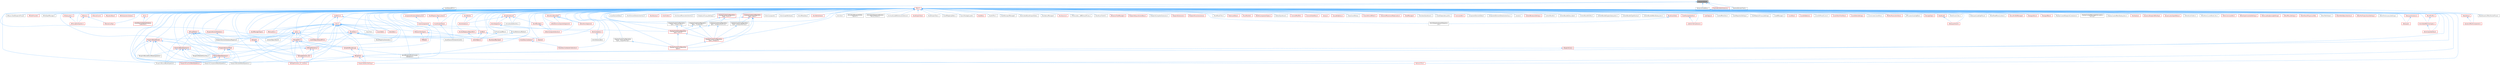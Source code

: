 digraph "ResourceSize.h"
{
 // INTERACTIVE_SVG=YES
 // LATEX_PDF_SIZE
  bgcolor="transparent";
  edge [fontname=Helvetica,fontsize=10,labelfontname=Helvetica,labelfontsize=10];
  node [fontname=Helvetica,fontsize=10,shape=box,height=0.2,width=0.4];
  Node1 [id="Node000001",label="ResourceSize.h",height=0.2,width=0.4,color="gray40", fillcolor="grey60", style="filled", fontcolor="black",tooltip=" "];
  Node1 -> Node2 [id="edge1_Node000001_Node000002",dir="back",color="steelblue1",style="solid",tooltip=" "];
  Node2 [id="Node000002",label="CoreSharedPCH.h",height=0.2,width=0.4,color="grey40", fillcolor="white", style="filled",URL="$d8/de5/CoreSharedPCH_8h.html",tooltip=" "];
  Node2 -> Node3 [id="edge2_Node000002_Node000003",dir="back",color="steelblue1",style="solid",tooltip=" "];
  Node3 [id="Node000003",label="CoreUObjectSharedPCH.h",height=0.2,width=0.4,color="red", fillcolor="#FFF0F0", style="filled",URL="$de/d2f/CoreUObjectSharedPCH_8h.html",tooltip=" "];
  Node1 -> Node7 [id="edge3_Node000001_Node000007",dir="back",color="steelblue1",style="solid",tooltip=" "];
  Node7 [id="Node000007",label="DistanceFieldAtlas.h",height=0.2,width=0.4,color="grey40", fillcolor="white", style="filled",URL="$df/def/DistanceFieldAtlas_8h.html",tooltip=" "];
  Node7 -> Node8 [id="edge4_Node000007_Node000008",dir="back",color="steelblue1",style="solid",tooltip=" "];
  Node8 [id="Node000008",label="BaseDynamicMeshSceneProxy.h",height=0.2,width=0.4,color="grey40", fillcolor="white", style="filled",URL="$d2/dee/BaseDynamicMeshSceneProxy_8h.html",tooltip=" "];
  Node7 -> Node9 [id="edge5_Node000007_Node000009",dir="back",color="steelblue1",style="solid",tooltip=" "];
  Node9 [id="Node000009",label="DynamicMeshComponent.h",height=0.2,width=0.4,color="red", fillcolor="#FFF0F0", style="filled",URL="$d8/d66/DynamicMeshComponent_8h.html",tooltip=" "];
  Node1 -> Node81 [id="edge6_Node000001_Node000081",dir="back",color="steelblue1",style="solid",tooltip=" "];
  Node81 [id="Node000081",label="Object.h",height=0.2,width=0.4,color="red", fillcolor="#FFF0F0", style="filled",URL="$db/dbf/Object_8h.html",tooltip=" "];
  Node81 -> Node82 [id="edge7_Node000081_Node000082",dir="back",color="steelblue1",style="solid",tooltip=" "];
  Node82 [id="Node000082",label="AIAsyncTaskBlueprintProxy.h",height=0.2,width=0.4,color="grey40", fillcolor="white", style="filled",URL="$db/d07/AIAsyncTaskBlueprintProxy_8h.html",tooltip=" "];
  Node81 -> Node83 [id="edge8_Node000081_Node000083",dir="back",color="steelblue1",style="solid",tooltip=" "];
  Node83 [id="Node000083",label="AIDataProvider.h",height=0.2,width=0.4,color="red", fillcolor="#FFF0F0", style="filled",URL="$dd/d5b/AIDataProvider_8h.html",tooltip=" "];
  Node81 -> Node94 [id="edge9_Node000081_Node000094",dir="back",color="steelblue1",style="solid",tooltip=" "];
  Node94 [id="Node000094",label="AIHotSpotManager.h",height=0.2,width=0.4,color="grey40", fillcolor="white", style="filled",URL="$da/d1d/AIHotSpotManager_8h.html",tooltip=" "];
  Node81 -> Node95 [id="edge10_Node000081_Node000095",dir="back",color="steelblue1",style="solid",tooltip=" "];
  Node95 [id="Node000095",label="AIPerceptionSystem.h",height=0.2,width=0.4,color="red", fillcolor="#FFF0F0", style="filled",URL="$d0/d08/AIPerceptionSystem_8h.html",tooltip=" "];
  Node81 -> Node97 [id="edge11_Node000081_Node000097",dir="back",color="steelblue1",style="solid",tooltip=" "];
  Node97 [id="Node000097",label="AISense.h",height=0.2,width=0.4,color="red", fillcolor="#FFF0F0", style="filled",URL="$d3/dbd/AISense_8h.html",tooltip=" "];
  Node97 -> Node95 [id="edge12_Node000097_Node000095",dir="back",color="steelblue1",style="solid",tooltip=" "];
  Node97 -> Node99 [id="edge13_Node000097_Node000099",dir="back",color="steelblue1",style="solid",tooltip=" "];
  Node99 [id="Node000099",label="AISenseConfig.h",height=0.2,width=0.4,color="red", fillcolor="#FFF0F0", style="filled",URL="$d4/d73/AISenseConfig_8h.html",tooltip=" "];
  Node81 -> Node99 [id="edge14_Node000081_Node000099",dir="back",color="steelblue1",style="solid",tooltip=" "];
  Node81 -> Node117 [id="edge15_Node000081_Node000117",dir="back",color="steelblue1",style="solid",tooltip=" "];
  Node117 [id="Node000117",label="AISenseEvent.h",height=0.2,width=0.4,color="red", fillcolor="#FFF0F0", style="filled",URL="$de/d44/AISenseEvent_8h.html",tooltip=" "];
  Node81 -> Node118 [id="edge16_Node000081_Node000118",dir="back",color="steelblue1",style="solid",tooltip=" "];
  Node118 [id="Node000118",label="AISubsystem.h",height=0.2,width=0.4,color="red", fillcolor="#FFF0F0", style="filled",URL="$d0/d50/AISubsystem_8h.html",tooltip=" "];
  Node118 -> Node95 [id="edge17_Node000118_Node000095",dir="back",color="steelblue1",style="solid",tooltip=" "];
  Node81 -> Node120 [id="edge18_Node000081_Node000120",dir="back",color="steelblue1",style="solid",tooltip=" "];
  Node120 [id="Node000120",label="AISystemBase.h",height=0.2,width=0.4,color="red", fillcolor="#FFF0F0", style="filled",URL="$d5/d44/AISystemBase_8h.html",tooltip=" "];
  Node81 -> Node148 [id="edge19_Node000081_Node000148",dir="back",color="steelblue1",style="solid",tooltip=" "];
  Node148 [id="Node000148",label="AbilitySystemGlobals.h",height=0.2,width=0.4,color="red", fillcolor="#FFF0F0", style="filled",URL="$dc/d82/AbilitySystemGlobals_8h.html",tooltip=" "];
  Node81 -> Node150 [id="edge20_Node000081_Node000150",dir="back",color="steelblue1",style="solid",tooltip=" "];
  Node150 [id="Node000150",label="Actor.h",height=0.2,width=0.4,color="red", fillcolor="#FFF0F0", style="filled",URL="$d0/d43/Actor_8h.html",tooltip=" "];
  Node150 -> Node152 [id="edge21_Node000150_Node000152",dir="back",color="steelblue1",style="solid",tooltip=" "];
  Node152 [id="Node000152",label="ActorDescContainerInstance\lCollection.h",height=0.2,width=0.4,color="red", fillcolor="#FFF0F0", style="filled",URL="$df/d80/ActorDescContainerInstanceCollection_8h.html",tooltip=" "];
  Node81 -> Node1658 [id="edge22_Node000081_Node001658",dir="back",color="steelblue1",style="solid",tooltip=" "];
  Node1658 [id="Node001658",label="ActorComponent.h",height=0.2,width=0.4,color="red", fillcolor="#FFF0F0", style="filled",URL="$da/db1/ActorComponent_8h.html",tooltip=" "];
  Node1658 -> Node1662 [id="edge23_Node001658_Node001662",dir="back",color="steelblue1",style="solid",tooltip=" "];
  Node1662 [id="Node001662",label="BlueprintComponentNodeSpawner.h",height=0.2,width=0.4,color="grey40", fillcolor="white", style="filled",URL="$d2/d98/BlueprintComponentNodeSpawner_8h.html",tooltip=" "];
  Node1658 -> Node1701 [id="edge24_Node001658_Node001701",dir="back",color="steelblue1",style="solid",tooltip=" "];
  Node1701 [id="Node001701",label="DisplayClusterConfiguration\lTypes_ICVFX.h",height=0.2,width=0.4,color="red", fillcolor="#FFF0F0", style="filled",URL="$d3/dc4/DisplayClusterConfigurationTypes__ICVFX_8h.html",tooltip=" "];
  Node1701 -> Node1702 [id="edge25_Node001701_Node001702",dir="back",color="steelblue1",style="solid",tooltip=" "];
  Node1702 [id="Node001702",label="DisplayClusterConfiguration\lTypes.h",height=0.2,width=0.4,color="red", fillcolor="#FFF0F0", style="filled",URL="$d5/dc6/DisplayClusterConfigurationTypes_8h.html",tooltip=" "];
  Node1701 -> Node1704 [id="edge26_Node001701_Node001704",dir="back",color="steelblue1",style="solid",tooltip=" "];
  Node1704 [id="Node001704",label="DisplayClusterConfiguration\lTypes_Viewport.h",height=0.2,width=0.4,color="red", fillcolor="#FFF0F0", style="filled",URL="$d1/d6b/DisplayClusterConfigurationTypes__Viewport_8h.html",tooltip=" "];
  Node1704 -> Node1702 [id="edge27_Node001704_Node001702",dir="back",color="steelblue1",style="solid",tooltip=" "];
  Node81 -> Node174 [id="edge28_Node000081_Node000174",dir="back",color="steelblue1",style="solid",tooltip=" "];
  Node174 [id="Node000174",label="ActorDescContainer.h",height=0.2,width=0.4,color="red", fillcolor="#FFF0F0", style="filled",URL="$de/df0/ActorDescContainer_8h.html",tooltip=" "];
  Node174 -> Node175 [id="edge29_Node000174_Node000175",dir="back",color="steelblue1",style="solid",tooltip=" "];
  Node175 [id="Node000175",label="ActorDescContainerCollection.h",height=0.2,width=0.4,color="red", fillcolor="#FFF0F0", style="filled",URL="$dc/df2/ActorDescContainerCollection_8h.html",tooltip=" "];
  Node81 -> Node175 [id="edge30_Node000081_Node000175",dir="back",color="steelblue1",style="solid",tooltip=" "];
  Node81 -> Node152 [id="edge31_Node000081_Node000152",dir="back",color="steelblue1",style="solid",tooltip=" "];
  Node81 -> Node1898 [id="edge32_Node000081_Node001898",dir="back",color="steelblue1",style="solid",tooltip=" "];
  Node1898 [id="Node001898",label="ActorElementData.h",height=0.2,width=0.4,color="grey40", fillcolor="white", style="filled",URL="$db/df8/ActorElementData_8h.html",tooltip=" "];
  Node81 -> Node1899 [id="edge33_Node000081_Node001899",dir="back",color="steelblue1",style="solid",tooltip=" "];
  Node1899 [id="Node001899",label="ActorElementDetailsInterface.h",height=0.2,width=0.4,color="grey40", fillcolor="white", style="filled",URL="$df/d38/ActorElementDetailsInterface_8h.html",tooltip=" "];
  Node81 -> Node1379 [id="edge34_Node000081_Node001379",dir="back",color="steelblue1",style="solid",tooltip=" "];
  Node1379 [id="Node001379",label="ActorFactory.h",height=0.2,width=0.4,color="red", fillcolor="#FFF0F0", style="filled",URL="$d7/dae/ActorFactory_8h.html",tooltip=" "];
  Node81 -> Node1900 [id="edge35_Node000081_Node001900",dir="back",color="steelblue1",style="solid",tooltip=" "];
  Node1900 [id="Node001900",label="ActorFolder.h",height=0.2,width=0.4,color="red", fillcolor="#FFF0F0", style="filled",URL="$d3/d52/ActorFolder_8h.html",tooltip=" "];
  Node81 -> Node1904 [id="edge36_Node000081_Node001904",dir="back",color="steelblue1",style="solid",tooltip=" "];
  Node1904 [id="Node001904",label="ActorSoundParameterInterface.h",height=0.2,width=0.4,color="grey40", fillcolor="white", style="filled",URL="$de/d9f/ActorSoundParameterInterface_8h.html",tooltip=" "];
  Node81 -> Node1905 [id="edge37_Node000081_Node001905",dir="back",color="steelblue1",style="solid",tooltip=" "];
  Node1905 [id="Node001905",label="AnalyticsPrivacySettings.h",height=0.2,width=0.4,color="grey40", fillcolor="white", style="filled",URL="$dc/d8c/AnalyticsPrivacySettings_8h.html",tooltip=" "];
  Node81 -> Node1461 [id="edge38_Node000081_Node001461",dir="back",color="steelblue1",style="solid",tooltip=" "];
  Node1461 [id="Node001461",label="AnimBlueprintPostCompile\lValidation.h",height=0.2,width=0.4,color="grey40", fillcolor="white", style="filled",URL="$de/d1b/AnimBlueprintPostCompileValidation_8h.html",tooltip=" "];
  Node81 -> Node1483 [id="edge39_Node000081_Node001483",dir="back",color="steelblue1",style="solid",tooltip=" "];
  Node1483 [id="Node001483",label="AnimClassInterface.h",height=0.2,width=0.4,color="red", fillcolor="#FFF0F0", style="filled",URL="$df/dce/AnimClassInterface_8h.html",tooltip=" "];
  Node81 -> Node1453 [id="edge40_Node000081_Node001453",dir="back",color="steelblue1",style="solid",tooltip=" "];
  Node1453 [id="Node001453",label="AnimComposite.h",height=0.2,width=0.4,color="grey40", fillcolor="white", style="filled",URL="$d9/d4e/AnimComposite_8h.html",tooltip=" "];
  Node81 -> Node1462 [id="edge41_Node000081_Node001462",dir="back",color="steelblue1",style="solid",tooltip=" "];
  Node1462 [id="Node001462",label="AnimCompress.h",height=0.2,width=0.4,color="red", fillcolor="#FFF0F0", style="filled",URL="$dd/d6d/AnimCompress_8h.html",tooltip=" "];
  Node1462 -> Node1469 [id="edge42_Node001462_Node001469",dir="back",color="steelblue1",style="solid",tooltip=" "];
  Node1469 [id="Node001469",label="AnimStreamable.h",height=0.2,width=0.4,color="grey40", fillcolor="white", style="filled",URL="$d1/d46/AnimStreamable_8h.html",tooltip=" "];
  Node81 -> Node1906 [id="edge43_Node000081_Node001906",dir="back",color="steelblue1",style="solid",tooltip=" "];
  Node1906 [id="Node001906",label="AnimGraphAttributes.h",height=0.2,width=0.4,color="grey40", fillcolor="white", style="filled",URL="$d3/d40/AnimGraphAttributes_8h.html",tooltip=" "];
  Node81 -> Node1907 [id="edge44_Node000081_Node001907",dir="back",color="steelblue1",style="solid",tooltip=" "];
  Node1907 [id="Node001907",label="AnimInstance.h",height=0.2,width=0.4,color="red", fillcolor="#FFF0F0", style="filled",URL="$df/da0/AnimInstance_8h.html",tooltip=" "];
  Node81 -> Node1916 [id="edge45_Node000081_Node001916",dir="back",color="steelblue1",style="solid",tooltip=" "];
  Node1916 [id="Node001916",label="AnimMetaData.h",height=0.2,width=0.4,color="grey40", fillcolor="white", style="filled",URL="$da/df3/AnimMetaData_8h.html",tooltip=" "];
  Node81 -> Node1454 [id="edge46_Node000081_Node001454",dir="back",color="steelblue1",style="solid",tooltip=" "];
  Node1454 [id="Node001454",label="AnimMontage.h",height=0.2,width=0.4,color="red", fillcolor="#FFF0F0", style="filled",URL="$d2/da0/AnimMontage_8h.html",tooltip=" "];
  Node1454 -> Node1456 [id="edge47_Node001454_Node001456",dir="back",color="steelblue1",style="solid",tooltip=" "];
  Node1456 [id="Node001456",label="EditorCompositeSection.h",height=0.2,width=0.4,color="red", fillcolor="#FFF0F0", style="filled",URL="$d6/d7f/EditorCompositeSection_8h.html",tooltip=" "];
  Node81 -> Node1917 [id="edge48_Node000081_Node001917",dir="back",color="steelblue1",style="solid",tooltip=" "];
  Node1917 [id="Node001917",label="AnimNotify.h",height=0.2,width=0.4,color="red", fillcolor="#FFF0F0", style="filled",URL="$d8/d9b/AnimNotify_8h.html",tooltip=" "];
  Node1917 -> Node1907 [id="edge49_Node001917_Node001907",dir="back",color="steelblue1",style="solid",tooltip=" "];
  Node81 -> Node1924 [id="edge50_Node000081_Node001924",dir="back",color="steelblue1",style="solid",tooltip=" "];
  Node1924 [id="Node001924",label="AnimNotifyState.h",height=0.2,width=0.4,color="red", fillcolor="#FFF0F0", style="filled",URL="$d1/db5/AnimNotifyState_8h.html",tooltip=" "];
  Node81 -> Node1460 [id="edge51_Node000081_Node001460",dir="back",color="steelblue1",style="solid",tooltip=" "];
  Node1460 [id="Node001460",label="AnimSequence.h",height=0.2,width=0.4,color="red", fillcolor="#FFF0F0", style="filled",URL="$d0/d8a/AnimSequence_8h.html",tooltip=" "];
  Node1460 -> Node1461 [id="edge52_Node001460_Node001461",dir="back",color="steelblue1",style="solid",tooltip=" "];
  Node1460 -> Node1462 [id="edge53_Node001460_Node001462",dir="back",color="steelblue1",style="solid",tooltip=" "];
  Node81 -> Node1928 [id="edge54_Node000081_Node001928",dir="back",color="steelblue1",style="solid",tooltip=" "];
  Node1928 [id="Node001928",label="AnimSequenceLevelSequence\lLink.h",height=0.2,width=0.4,color="grey40", fillcolor="white", style="filled",URL="$dc/d9a/AnimSequenceLevelSequenceLink_8h.html",tooltip=" "];
  Node81 -> Node1929 [id="edge55_Node000081_Node001929",dir="back",color="steelblue1",style="solid",tooltip=" "];
  Node1929 [id="Node001929",label="AnimSet.h",height=0.2,width=0.4,color="grey40", fillcolor="white", style="filled",URL="$db/dba/AnimSet_8h.html",tooltip=" "];
  Node81 -> Node1481 [id="edge56_Node000081_Node001481",dir="back",color="steelblue1",style="solid",tooltip=" "];
  Node1481 [id="Node001481",label="AnimStateMachineTypes.h",height=0.2,width=0.4,color="red", fillcolor="#FFF0F0", style="filled",URL="$d2/dc8/AnimStateMachineTypes_8h.html",tooltip=" "];
  Node1481 -> Node1483 [id="edge57_Node001481_Node001483",dir="back",color="steelblue1",style="solid",tooltip=" "];
  Node81 -> Node1469 [id="edge58_Node000081_Node001469",dir="back",color="steelblue1",style="solid",tooltip=" "];
  Node81 -> Node1930 [id="edge59_Node000081_Node001930",dir="back",color="steelblue1",style="solid",tooltip=" "];
  Node1930 [id="Node001930",label="AnimationAsset.h",height=0.2,width=0.4,color="red", fillcolor="#FFF0F0", style="filled",URL="$d4/df8/AnimationAsset_8h.html",tooltip=" "];
  Node1930 -> Node1907 [id="edge60_Node001930_Node001907",dir="back",color="steelblue1",style="solid",tooltip=" "];
  Node1930 -> Node1454 [id="edge61_Node001930_Node001454",dir="back",color="steelblue1",style="solid",tooltip=" "];
  Node1930 -> Node1460 [id="edge62_Node001930_Node001460",dir="back",color="steelblue1",style="solid",tooltip=" "];
  Node1930 -> Node1945 [id="edge63_Node001930_Node001945",dir="back",color="steelblue1",style="solid",tooltip=" "];
  Node1945 [id="Node001945",label="AnimationEditorUtils.h",height=0.2,width=0.4,color="grey40", fillcolor="white", style="filled",URL="$df/d23/AnimationEditorUtils_8h.html",tooltip=" "];
  Node81 -> Node1959 [id="edge64_Node000081_Node001959",dir="back",color="steelblue1",style="solid",tooltip=" "];
  Node1959 [id="Node001959",label="AnimationBlueprintEditor\lOptions.h",height=0.2,width=0.4,color="grey40", fillcolor="white", style="filled",URL="$d1/d95/AnimationBlueprintEditorOptions_8h.html",tooltip=" "];
  Node81 -> Node1945 [id="edge65_Node000081_Node001945",dir="back",color="steelblue1",style="solid",tooltip=" "];
  Node81 -> Node1960 [id="edge66_Node000081_Node001960",dir="back",color="steelblue1",style="solid",tooltip=" "];
  Node1960 [id="Node001960",label="AnimationSequenceBrowser\lMenuContexts.h",height=0.2,width=0.4,color="grey40", fillcolor="white", style="filled",URL="$d9/d48/AnimationSequenceBrowserMenuContexts_8h.html",tooltip=" "];
  Node81 -> Node1961 [id="edge67_Node000081_Node001961",dir="back",color="steelblue1",style="solid",tooltip=" "];
  Node1961 [id="Node001961",label="ArchiveCountMem.h",height=0.2,width=0.4,color="grey40", fillcolor="white", style="filled",URL="$dc/dfd/ArchiveCountMem_8h.html",tooltip=" "];
  Node1961 -> Node1962 [id="edge68_Node001961_Node001962",dir="back",color="steelblue1",style="solid",tooltip=" "];
  Node1962 [id="Node001962",label="CoreUObject.h",height=0.2,width=0.4,color="red", fillcolor="#FFF0F0", style="filled",URL="$d0/ded/CoreUObject_8h.html",tooltip=" "];
  Node81 -> Node1967 [id="edge69_Node000081_Node001967",dir="back",color="steelblue1",style="solid",tooltip=" "];
  Node1967 [id="Node001967",label="ArchiveReferenceMarker.h",height=0.2,width=0.4,color="grey40", fillcolor="white", style="filled",URL="$da/dda/ArchiveReferenceMarker_8h.html",tooltip=" "];
  Node1967 -> Node1962 [id="edge70_Node001967_Node001962",dir="back",color="steelblue1",style="solid",tooltip=" "];
  Node81 -> Node1968 [id="edge71_Node000081_Node001968",dir="back",color="steelblue1",style="solid",tooltip=" "];
  Node1968 [id="Node001968",label="ArchiveReplaceObjectRef.h",height=0.2,width=0.4,color="red", fillcolor="#FFF0F0", style="filled",URL="$db/d36/ArchiveReplaceObjectRef_8h.html",tooltip=" "];
  Node1968 -> Node1962 [id="edge72_Node001968_Node001962",dir="back",color="steelblue1",style="solid",tooltip=" "];
  Node81 -> Node1971 [id="edge73_Node000081_Node001971",dir="back",color="steelblue1",style="solid",tooltip=" "];
  Node1971 [id="Node001971",label="ArchiveScriptReferenceCollector.h",height=0.2,width=0.4,color="grey40", fillcolor="white", style="filled",URL="$dd/dc1/ArchiveScriptReferenceCollector_8h.html",tooltip=" "];
  Node81 -> Node1972 [id="edge74_Node000081_Node001972",dir="back",color="steelblue1",style="solid",tooltip=" "];
  Node1972 [id="Node001972",label="AssetData.h",height=0.2,width=0.4,color="red", fillcolor="#FFF0F0", style="filled",URL="$d9/d19/AssetData_8h.html",tooltip=" "];
  Node1972 -> Node174 [id="edge75_Node001972_Node000174",dir="back",color="steelblue1",style="solid",tooltip=" "];
  Node1972 -> Node1986 [id="edge76_Node001972_Node001986",dir="back",color="steelblue1",style="solid",tooltip=" "];
  Node1986 [id="Node001986",label="AssetRegistryGenerator.h",height=0.2,width=0.4,color="grey40", fillcolor="white", style="filled",URL="$df/dd1/AssetRegistryGenerator_8h.html",tooltip=" "];
  Node1972 -> Node1988 [id="edge77_Node001972_Node001988",dir="back",color="steelblue1",style="solid",tooltip=" "];
  Node1988 [id="Node001988",label="AssetSourceFilenameCache.h",height=0.2,width=0.4,color="grey40", fillcolor="white", style="filled",URL="$dd/d16/AssetSourceFilenameCache_8h.html",tooltip=" "];
  Node1972 -> Node1999 [id="edge78_Node001972_Node001999",dir="back",color="steelblue1",style="solid",tooltip=" "];
  Node1999 [id="Node001999",label="BlueprintActionDatabaseRegistrar.h",height=0.2,width=0.4,color="grey40", fillcolor="white", style="filled",URL="$d5/d5d/BlueprintActionDatabaseRegistrar_8h.html",tooltip=" "];
  Node1972 -> Node2004 [id="edge79_Node001972_Node002004",dir="back",color="steelblue1",style="solid",tooltip=" "];
  Node2004 [id="Node002004",label="EdGraphSchema.h",height=0.2,width=0.4,color="red", fillcolor="#FFF0F0", style="filled",URL="$d2/dce/EdGraphSchema_8h.html",tooltip=" "];
  Node2004 -> Node2008 [id="edge80_Node002004_Node002008",dir="back",color="steelblue1",style="solid",tooltip=" "];
  Node2008 [id="Node002008",label="BlueprintPaletteFavorites.h",height=0.2,width=0.4,color="grey40", fillcolor="white", style="filled",URL="$dd/d5a/BlueprintPaletteFavorites_8h.html",tooltip=" "];
  Node2004 -> Node2082 [id="edge81_Node002004_Node002082",dir="back",color="steelblue1",style="solid",tooltip=" "];
  Node2082 [id="Node002082",label="EdGraphSchema_K2.h",height=0.2,width=0.4,color="red", fillcolor="#FFF0F0", style="filled",URL="$d0/dcf/EdGraphSchema__K2_8h.html",tooltip=" "];
  Node2082 -> Node2086 [id="edge82_Node002082_Node002086",dir="back",color="steelblue1",style="solid",tooltip=" "];
  Node2086 [id="Node002086",label="EdGraphSchema_K2_Actions.h",height=0.2,width=0.4,color="red", fillcolor="#FFF0F0", style="filled",URL="$d8/d9c/EdGraphSchema__K2__Actions_8h.html",tooltip=" "];
  Node2004 -> Node2086 [id="edge83_Node002004_Node002086",dir="back",color="steelblue1",style="solid",tooltip=" "];
  Node1972 -> Node2082 [id="edge84_Node001972_Node002082",dir="back",color="steelblue1",style="solid",tooltip=" "];
  Node81 -> Node2219 [id="edge85_Node000081_Node002219",dir="back",color="steelblue1",style="solid",tooltip=" "];
  Node2219 [id="Node002219",label="AssetExportTask.h",height=0.2,width=0.4,color="red", fillcolor="#FFF0F0", style="filled",URL="$dc/d79/AssetExportTask_8h.html",tooltip=" "];
  Node81 -> Node2221 [id="edge86_Node000081_Node002221",dir="back",color="steelblue1",style="solid",tooltip=" "];
  Node2221 [id="Node002221",label="AssetImportData.h",height=0.2,width=0.4,color="red", fillcolor="#FFF0F0", style="filled",URL="$d9/d1f/AssetImportData_8h.html",tooltip=" "];
  Node2221 -> Node1988 [id="edge87_Node002221_Node001988",dir="back",color="steelblue1",style="solid",tooltip=" "];
  Node81 -> Node2232 [id="edge88_Node000081_Node002232",dir="back",color="steelblue1",style="solid",tooltip=" "];
  Node2232 [id="Node002232",label="AssetImportTask.h",height=0.2,width=0.4,color="grey40", fillcolor="white", style="filled",URL="$d7/d65/AssetImportTask_8h.html",tooltip=" "];
  Node81 -> Node2233 [id="edge89_Node000081_Node002233",dir="back",color="steelblue1",style="solid",tooltip=" "];
  Node2233 [id="Node002233",label="AssetManagerTypes.h",height=0.2,width=0.4,color="red", fillcolor="#FFF0F0", style="filled",URL="$d6/d98/AssetManagerTypes_8h.html",tooltip=" "];
  Node81 -> Node2237 [id="edge90_Node000081_Node002237",dir="back",color="steelblue1",style="solid",tooltip=" "];
  Node2237 [id="Node002237",label="AssetMappingTable.h",height=0.2,width=0.4,color="grey40", fillcolor="white", style="filled",URL="$df/de5/AssetMappingTable_8h.html",tooltip=" "];
  Node81 -> Node1986 [id="edge91_Node000081_Node001986",dir="back",color="steelblue1",style="solid",tooltip=" "];
  Node81 -> Node2238 [id="edge92_Node000081_Node002238",dir="back",color="steelblue1",style="solid",tooltip=" "];
  Node2238 [id="Node002238",label="AssetRegistryTagsContext.h",height=0.2,width=0.4,color="red", fillcolor="#FFF0F0", style="filled",URL="$d1/d74/AssetRegistryTagsContext_8h.html",tooltip=" "];
  Node2238 -> Node2221 [id="edge93_Node002238_Node002221",dir="back",color="steelblue1",style="solid",tooltip=" "];
  Node81 -> Node1988 [id="edge94_Node000081_Node001988",dir="back",color="steelblue1",style="solid",tooltip=" "];
  Node81 -> Node2242 [id="edge95_Node000081_Node002242",dir="back",color="steelblue1",style="solid",tooltip=" "];
  Node2242 [id="Node002242",label="AssetUserData.h",height=0.2,width=0.4,color="red", fillcolor="#FFF0F0", style="filled",URL="$d3/d1d/AssetUserData_8h.html",tooltip=" "];
  Node2242 -> Node1928 [id="edge96_Node002242_Node001928",dir="back",color="steelblue1",style="solid",tooltip=" "];
  Node81 -> Node2457 [id="edge97_Node000081_Node002457",dir="back",color="steelblue1",style="solid",tooltip=" "];
  Node2457 [id="Node002457",label="AsyncPackageLoader.h",height=0.2,width=0.4,color="grey40", fillcolor="white", style="filled",URL="$d6/de5/AsyncPackageLoader_8h.html",tooltip=" "];
  Node81 -> Node2458 [id="edge98_Node000081_Node002458",dir="back",color="steelblue1",style="solid",tooltip=" "];
  Node2458 [id="Node002458",label="Attenuation.h",height=0.2,width=0.4,color="red", fillcolor="#FFF0F0", style="filled",URL="$d3/d18/Attenuation_8h.html",tooltip=" "];
  Node81 -> Node2468 [id="edge99_Node000081_Node002468",dir="back",color="steelblue1",style="solid",tooltip=" "];
  Node2468 [id="Node002468",label="AudioBus.h",height=0.2,width=0.4,color="red", fillcolor="#FFF0F0", style="filled",URL="$d7/d30/AudioBus_8h.html",tooltip=" "];
  Node81 -> Node426 [id="edge100_Node000081_Node000426",dir="back",color="steelblue1",style="solid",tooltip=" "];
  Node426 [id="Node000426",label="AudioEffect.h",height=0.2,width=0.4,color="grey40", fillcolor="white", style="filled",URL="$d3/da8/AudioEffect_8h.html",tooltip=" "];
  Node81 -> Node2476 [id="edge101_Node000081_Node002476",dir="back",color="steelblue1",style="solid",tooltip=" "];
  Node2476 [id="Node002476",label="AutoReimportManager.h",height=0.2,width=0.4,color="grey40", fillcolor="white", style="filled",URL="$dd/d74/AutoReimportManager_8h.html",tooltip=" "];
  Node81 -> Node2477 [id="edge102_Node000081_Node002477",dir="back",color="steelblue1",style="solid",tooltip=" "];
  Node2477 [id="Node002477",label="AutomatedAssetImportData.h",height=0.2,width=0.4,color="grey40", fillcolor="white", style="filled",URL="$dd/d4f/AutomatedAssetImportData_8h.html",tooltip=" "];
  Node81 -> Node2478 [id="edge103_Node000081_Node002478",dir="back",color="steelblue1",style="solid",tooltip=" "];
  Node2478 [id="Node002478",label="AvoidanceManager.h",height=0.2,width=0.4,color="grey40", fillcolor="white", style="filled",URL="$d8/de0/AvoidanceManager_8h.html",tooltip=" "];
  Node81 -> Node2479 [id="edge104_Node000081_Node002479",dir="back",color="steelblue1",style="solid",tooltip=" "];
  Node2479 [id="Node002479",label="AxisSources.h",height=0.2,width=0.4,color="red", fillcolor="#FFF0F0", style="filled",URL="$d6/dfa/AxisSources_8h.html",tooltip=" "];
  Node81 -> Node129 [id="edge105_Node000081_Node000129",dir="back",color="steelblue1",style="solid",tooltip=" "];
  Node129 [id="Node000129",label="BTDecorator_IsBBEntryOfClass.h",height=0.2,width=0.4,color="grey40", fillcolor="white", style="filled",URL="$db/db2/BTDecorator__IsBBEntryOfClass_8h.html",tooltip=" "];
  Node81 -> Node1667 [id="edge106_Node000081_Node001667",dir="back",color="steelblue1",style="solid",tooltip=" "];
  Node1667 [id="Node001667",label="BTNode.h",height=0.2,width=0.4,color="red", fillcolor="#FFF0F0", style="filled",URL="$d2/df3/BTNode_8h.html",tooltip=" "];
  Node81 -> Node321 [id="edge107_Node000081_Node000321",dir="back",color="steelblue1",style="solid",tooltip=" "];
  Node321 [id="Node000321",label="BaseAssetToolkit.h",height=0.2,width=0.4,color="grey40", fillcolor="white", style="filled",URL="$d4/d85/BaseAssetToolkit_8h.html",tooltip=" "];
  Node81 -> Node1687 [id="edge108_Node000081_Node001687",dir="back",color="steelblue1",style="solid",tooltip=" "];
  Node1687 [id="Node001687",label="BehaviorTree.h",height=0.2,width=0.4,color="red", fillcolor="#FFF0F0", style="filled",URL="$db/db6/BehaviorTree_8h.html",tooltip=" "];
  Node81 -> Node2480 [id="edge109_Node000081_Node002480",dir="back",color="steelblue1",style="solid",tooltip=" "];
  Node2480 [id="Node002480",label="BehaviorTreeManager.h",height=0.2,width=0.4,color="red", fillcolor="#FFF0F0", style="filled",URL="$dc/dbf/BehaviorTreeManager_8h.html",tooltip=" "];
  Node81 -> Node2482 [id="edge110_Node000081_Node002482",dir="back",color="steelblue1",style="solid",tooltip=" "];
  Node2482 [id="Node002482",label="BehaviorTreeTypes.h",height=0.2,width=0.4,color="red", fillcolor="#FFF0F0", style="filled",URL="$db/d7c/BehaviorTreeTypes_8h.html",tooltip=" "];
  Node2482 -> Node1667 [id="edge111_Node002482_Node001667",dir="back",color="steelblue1",style="solid",tooltip=" "];
  Node2482 -> Node2484 [id="edge112_Node002482_Node002484",dir="back",color="steelblue1",style="solid",tooltip=" "];
  Node2484 [id="Node002484",label="BlackboardKeyType.h",height=0.2,width=0.4,color="red", fillcolor="#FFF0F0", style="filled",URL="$da/d3c/BlackboardKeyType_8h.html",tooltip=" "];
  Node81 -> Node2484 [id="edge113_Node000081_Node002484",dir="back",color="steelblue1",style="solid",tooltip=" "];
  Node81 -> Node1479 [id="edge114_Node000081_Node001479",dir="back",color="steelblue1",style="solid",tooltip=" "];
  Node1479 [id="Node001479",label="BlendProfile.h",height=0.2,width=0.4,color="red", fillcolor="#FFF0F0", style="filled",URL="$d6/d9c/BlendProfile_8h.html",tooltip=" "];
  Node1479 -> Node1481 [id="edge115_Node001479_Node001481",dir="back",color="steelblue1",style="solid",tooltip=" "];
  Node81 -> Node2513 [id="edge116_Node000081_Node002513",dir="back",color="steelblue1",style="solid",tooltip=" "];
  Node2513 [id="Node002513",label="Blueprint.h",height=0.2,width=0.4,color="red", fillcolor="#FFF0F0", style="filled",URL="$d8/d4d/Blueprint_8h.html",tooltip=" "];
  Node2513 -> Node1687 [id="edge117_Node002513_Node001687",dir="back",color="steelblue1",style="solid",tooltip=" "];
  Node2513 -> Node1890 [id="edge118_Node002513_Node001890",dir="back",color="steelblue1",style="solid",tooltip=" "];
  Node1890 [id="Node001890",label="BlueprintEditorSettings.h",height=0.2,width=0.4,color="red", fillcolor="#FFF0F0", style="filled",URL="$d4/dbc/BlueprintEditorSettings_8h.html",tooltip=" "];
  Node2513 -> Node2522 [id="edge119_Node002513_Node002522",dir="back",color="steelblue1",style="solid",tooltip=" "];
  Node2522 [id="Node002522",label="BlueprintVariableNodeSpawner.h",height=0.2,width=0.4,color="grey40", fillcolor="white", style="filled",URL="$db/dba/BlueprintVariableNodeSpawner_8h.html",tooltip=" "];
  Node2513 -> Node2086 [id="edge120_Node002513_Node002086",dir="back",color="steelblue1",style="solid",tooltip=" "];
  Node81 -> Node2595 [id="edge121_Node000081_Node002595",dir="back",color="steelblue1",style="solid",tooltip=" "];
  Node2595 [id="Node002595",label="BlueprintActionDatabase.h",height=0.2,width=0.4,color="red", fillcolor="#FFF0F0", style="filled",URL="$d4/dae/BlueprintActionDatabase_8h.html",tooltip=" "];
  Node2595 -> Node1999 [id="edge122_Node002595_Node001999",dir="back",color="steelblue1",style="solid",tooltip=" "];
  Node81 -> Node1999 [id="edge123_Node000081_Node001999",dir="back",color="steelblue1",style="solid",tooltip=" "];
  Node81 -> Node2596 [id="edge124_Node000081_Node002596",dir="back",color="steelblue1",style="solid",tooltip=" "];
  Node2596 [id="Node002596",label="BlueprintActionFilter.h",height=0.2,width=0.4,color="red", fillcolor="#FFF0F0", style="filled",URL="$d5/d2a/BlueprintActionFilter_8h.html",tooltip=" "];
  Node2596 -> Node1662 [id="edge125_Node002596_Node001662",dir="back",color="steelblue1",style="solid",tooltip=" "];
  Node2596 -> Node2530 [id="edge126_Node002596_Node002530",dir="back",color="steelblue1",style="solid",tooltip=" "];
  Node2530 [id="Node002530",label="BlueprintFunctionNodeSpawner.h",height=0.2,width=0.4,color="red", fillcolor="#FFF0F0", style="filled",URL="$d0/d59/BlueprintFunctionNodeSpawner_8h.html",tooltip=" "];
  Node2596 -> Node2597 [id="edge127_Node002596_Node002597",dir="back",color="steelblue1",style="solid",tooltip=" "];
  Node2597 [id="Node002597",label="BlueprintNodeSpawner.h",height=0.2,width=0.4,color="red", fillcolor="#FFF0F0", style="filled",URL="$d1/de9/BlueprintNodeSpawner_8h.html",tooltip=" "];
  Node2597 -> Node2598 [id="edge128_Node002597_Node002598",dir="back",color="steelblue1",style="solid",tooltip=" "];
  Node2598 [id="Node002598",label="BlueprintBoundNodeSpawner.h",height=0.2,width=0.4,color="grey40", fillcolor="white", style="filled",URL="$d4/da4/BlueprintBoundNodeSpawner_8h.html",tooltip=" "];
  Node2597 -> Node1662 [id="edge129_Node002597_Node001662",dir="back",color="steelblue1",style="solid",tooltip=" "];
  Node2597 -> Node2530 [id="edge130_Node002597_Node002530",dir="back",color="steelblue1",style="solid",tooltip=" "];
  Node2597 -> Node2522 [id="edge131_Node002597_Node002522",dir="back",color="steelblue1",style="solid",tooltip=" "];
  Node2596 -> Node2522 [id="edge132_Node002596_Node002522",dir="back",color="steelblue1",style="solid",tooltip=" "];
  Node81 -> Node2600 [id="edge133_Node000081_Node002600",dir="back",color="steelblue1",style="solid",tooltip=" "];
  Node2600 [id="Node002600",label="BlueprintAsyncActionBase.h",height=0.2,width=0.4,color="red", fillcolor="#FFF0F0", style="filled",URL="$d6/dd0/BlueprintAsyncActionBase_8h.html",tooltip=" "];
  Node81 -> Node2054 [id="edge134_Node000081_Node002054",dir="back",color="steelblue1",style="solid",tooltip=" "];
  Node2054 [id="Node002054",label="BlueprintBoundEventNodeSpawner.h",height=0.2,width=0.4,color="grey40", fillcolor="white", style="filled",URL="$dc/d31/BlueprintBoundEventNodeSpawner_8h.html",tooltip=" "];
  Node81 -> Node2598 [id="edge135_Node000081_Node002598",dir="back",color="steelblue1",style="solid",tooltip=" "];
  Node81 -> Node2604 [id="edge136_Node000081_Node002604",dir="back",color="steelblue1",style="solid",tooltip=" "];
  Node2604 [id="Node002604",label="BlueprintCompilerExtension.h",height=0.2,width=0.4,color="grey40", fillcolor="white", style="filled",URL="$d3/dc0/BlueprintCompilerExtension_8h.html",tooltip=" "];
  Node81 -> Node1662 [id="edge137_Node000081_Node001662",dir="back",color="steelblue1",style="solid",tooltip=" "];
  Node81 -> Node2605 [id="edge138_Node000081_Node002605",dir="back",color="steelblue1",style="solid",tooltip=" "];
  Node2605 [id="Node002605",label="BlueprintCore.h",height=0.2,width=0.4,color="red", fillcolor="#FFF0F0", style="filled",URL="$d6/d55/BlueprintCore_8h.html",tooltip=" "];
  Node2605 -> Node2513 [id="edge139_Node002605_Node002513",dir="back",color="steelblue1",style="solid",tooltip=" "];
  Node81 -> Node1890 [id="edge140_Node000081_Node001890",dir="back",color="steelblue1",style="solid",tooltip=" "];
  Node81 -> Node2606 [id="edge141_Node000081_Node002606",dir="back",color="steelblue1",style="solid",tooltip=" "];
  Node2606 [id="Node002606",label="BlueprintExtension.h",height=0.2,width=0.4,color="red", fillcolor="#FFF0F0", style="filled",URL="$d7/dfd/BlueprintExtension_8h.html",tooltip=" "];
  Node81 -> Node2609 [id="edge142_Node000081_Node002609",dir="back",color="steelblue1",style="solid",tooltip=" "];
  Node2609 [id="Node002609",label="BlueprintFunctionLibrary.h",height=0.2,width=0.4,color="red", fillcolor="#FFF0F0", style="filled",URL="$d3/d94/BlueprintFunctionLibrary_8h.html",tooltip=" "];
  Node81 -> Node2530 [id="edge143_Node000081_Node002530",dir="back",color="steelblue1",style="solid",tooltip=" "];
  Node81 -> Node2752 [id="edge144_Node000081_Node002752",dir="back",color="steelblue1",style="solid",tooltip=" "];
  Node2752 [id="Node002752",label="BlueprintNodeBinder.h",height=0.2,width=0.4,color="red", fillcolor="#FFF0F0", style="filled",URL="$de/dd8/BlueprintNodeBinder_8h.html",tooltip=" "];
  Node2752 -> Node2596 [id="edge145_Node002752_Node002596",dir="back",color="steelblue1",style="solid",tooltip=" "];
  Node2752 -> Node2054 [id="edge146_Node002752_Node002054",dir="back",color="steelblue1",style="solid",tooltip=" "];
  Node2752 -> Node2598 [id="edge147_Node002752_Node002598",dir="back",color="steelblue1",style="solid",tooltip=" "];
  Node2752 -> Node1662 [id="edge148_Node002752_Node001662",dir="back",color="steelblue1",style="solid",tooltip=" "];
  Node2752 -> Node2530 [id="edge149_Node002752_Node002530",dir="back",color="steelblue1",style="solid",tooltip=" "];
  Node2752 -> Node2597 [id="edge150_Node002752_Node002597",dir="back",color="steelblue1",style="solid",tooltip=" "];
  Node2752 -> Node2522 [id="edge151_Node002752_Node002522",dir="back",color="steelblue1",style="solid",tooltip=" "];
  Node81 -> Node2753 [id="edge152_Node000081_Node002753",dir="back",color="steelblue1",style="solid",tooltip=" "];
  Node2753 [id="Node002753",label="BlueprintNodeSignature.h",height=0.2,width=0.4,color="red", fillcolor="#FFF0F0", style="filled",URL="$d0/d2a/BlueprintNodeSignature_8h.html",tooltip=" "];
  Node2753 -> Node2054 [id="edge153_Node002753_Node002054",dir="back",color="steelblue1",style="solid",tooltip=" "];
  Node2753 -> Node2598 [id="edge154_Node002753_Node002598",dir="back",color="steelblue1",style="solid",tooltip=" "];
  Node2753 -> Node1662 [id="edge155_Node002753_Node001662",dir="back",color="steelblue1",style="solid",tooltip=" "];
  Node2753 -> Node2597 [id="edge156_Node002753_Node002597",dir="back",color="steelblue1",style="solid",tooltip=" "];
  Node2753 -> Node2008 [id="edge157_Node002753_Node002008",dir="back",color="steelblue1",style="solid",tooltip=" "];
  Node2753 -> Node2522 [id="edge158_Node002753_Node002522",dir="back",color="steelblue1",style="solid",tooltip=" "];
  Node81 -> Node2597 [id="edge159_Node000081_Node002597",dir="back",color="steelblue1",style="solid",tooltip=" "];
  Node81 -> Node2008 [id="edge160_Node000081_Node002008",dir="back",color="steelblue1",style="solid",tooltip=" "];
  Node81 -> Node2522 [id="edge161_Node000081_Node002522",dir="back",color="steelblue1",style="solid",tooltip=" "];
  Node81 -> Node505 [id="edge162_Node000081_Node000505",dir="back",color="steelblue1",style="solid",tooltip=" "];
  Node505 [id="Node000505",label="BodySetup.h",height=0.2,width=0.4,color="red", fillcolor="#FFF0F0", style="filled",URL="$d8/d7b/BodySetup_8h.html",tooltip=" "];
  Node505 -> Node9 [id="edge163_Node000505_Node000009",dir="back",color="steelblue1",style="solid",tooltip=" "];
  Node81 -> Node2754 [id="edge164_Node000081_Node002754",dir="back",color="steelblue1",style="solid",tooltip=" "];
  Node2754 [id="Node002754",label="BoneMaskFilter.h",height=0.2,width=0.4,color="grey40", fillcolor="white", style="filled",URL="$da/dca/BoneMaskFilter_8h.html",tooltip=" "];
  Node81 -> Node2755 [id="edge165_Node000081_Node002755",dir="back",color="steelblue1",style="solid",tooltip=" "];
  Node2755 [id="Node002755",label="BookmarkBase.h",height=0.2,width=0.4,color="red", fillcolor="#FFF0F0", style="filled",URL="$d2/dde/BookmarkBase_8h.html",tooltip=" "];
  Node81 -> Node2760 [id="edge166_Node000081_Node002760",dir="back",color="steelblue1",style="solid",tooltip=" "];
  Node2760 [id="Node002760",label="BrushBuilder.h",height=0.2,width=0.4,color="red", fillcolor="#FFF0F0", style="filled",URL="$d6/dad/BrushBuilder_8h.html",tooltip=" "];
  Node81 -> Node2771 [id="edge167_Node000081_Node002771",dir="back",color="steelblue1",style="solid",tooltip=" "];
  Node2771 [id="Node002771",label="BuiltInComponentTypes.h",height=0.2,width=0.4,color="red", fillcolor="#FFF0F0", style="filled",URL="$dc/d94/BuiltInComponentTypes_8h.html",tooltip=" "];
  Node81 -> Node2775 [id="edge168_Node000081_Node002775",dir="back",color="steelblue1",style="solid",tooltip=" "];
  Node2775 [id="Node002775",label="ButtonStyleAsset.h",height=0.2,width=0.4,color="grey40", fillcolor="white", style="filled",URL="$dd/daf/ButtonStyleAsset_8h.html",tooltip=" "];
  Node81 -> Node2776 [id="edge169_Node000081_Node002776",dir="back",color="steelblue1",style="solid",tooltip=" "];
  Node2776 [id="Node002776",label="CameraModifier.h",height=0.2,width=0.4,color="red", fillcolor="#FFF0F0", style="filled",URL="$d3/d61/CameraModifier_8h.html",tooltip=" "];
  Node81 -> Node2779 [id="edge170_Node000081_Node002779",dir="back",color="steelblue1",style="solid",tooltip=" "];
  Node2779 [id="Node002779",label="CameraShakeBase.h",height=0.2,width=0.4,color="red", fillcolor="#FFF0F0", style="filled",URL="$d5/d08/CameraShakeBase_8h.html",tooltip=" "];
  Node81 -> Node2787 [id="edge171_Node000081_Node002787",dir="back",color="steelblue1",style="solid",tooltip=" "];
  Node2787 [id="Node002787",label="Canvas.h",height=0.2,width=0.4,color="red", fillcolor="#FFF0F0", style="filled",URL="$dc/dd4/Canvas_8h.html",tooltip=" "];
  Node81 -> Node2788 [id="edge172_Node000081_Node002788",dir="back",color="steelblue1",style="solid",tooltip=" "];
  Node2788 [id="Node002788",label="CascadeOptions.h",height=0.2,width=0.4,color="red", fillcolor="#FFF0F0", style="filled",URL="$d4/d1d/CascadeOptions_8h.html",tooltip=" "];
  Node81 -> Node2789 [id="edge173_Node000081_Node002789",dir="back",color="steelblue1",style="solid",tooltip=" "];
  Node2789 [id="Node002789",label="Casts.h",height=0.2,width=0.4,color="red", fillcolor="#FFF0F0", style="filled",URL="$d4/d55/Casts_8h.html",tooltip=" "];
  Node2789 -> Node2752 [id="edge174_Node002789_Node002752",dir="back",color="steelblue1",style="solid",tooltip=" "];
  Node2789 -> Node2597 [id="edge175_Node002789_Node002597",dir="back",color="steelblue1",style="solid",tooltip=" "];
  Node2789 -> Node2791 [id="edge176_Node002789_Node002791",dir="back",color="steelblue1",style="solid",tooltip=" "];
  Node2791 [id="Node002791",label="CompilerResultsLog.h",height=0.2,width=0.4,color="red", fillcolor="#FFF0F0", style="filled",URL="$dc/d68/CompilerResultsLog_8h.html",tooltip=" "];
  Node2791 -> Node1461 [id="edge177_Node002791_Node001461",dir="back",color="steelblue1",style="solid",tooltip=" "];
  Node2791 -> Node2513 [id="edge178_Node002791_Node002513",dir="back",color="steelblue1",style="solid",tooltip=" "];
  Node2789 -> Node2793 [id="edge179_Node002789_Node002793",dir="back",color="steelblue1",style="solid",tooltip=" "];
  Node2793 [id="Node002793",label="ContextObjectStore.h",height=0.2,width=0.4,color="grey40", fillcolor="white", style="filled",URL="$d4/d39/ContextObjectStore_8h.html",tooltip=" "];
  Node2789 -> Node1962 [id="edge180_Node002789_Node001962",dir="back",color="steelblue1",style="solid",tooltip=" "];
  Node2789 -> Node3 [id="edge181_Node002789_Node000003",dir="back",color="steelblue1",style="solid",tooltip=" "];
  Node2789 -> Node2794 [id="edge182_Node002789_Node002794",dir="back",color="steelblue1",style="solid",tooltip=" "];
  Node2794 [id="Node002794",label="EdGraph.h",height=0.2,width=0.4,color="red", fillcolor="#FFF0F0", style="filled",URL="$dd/dae/EdGraph_8h.html",tooltip=" "];
  Node2794 -> Node2082 [id="edge183_Node002794_Node002082",dir="back",color="steelblue1",style="solid",tooltip=" "];
  Node2794 -> Node2086 [id="edge184_Node002794_Node002086",dir="back",color="steelblue1",style="solid",tooltip=" "];
  Node2789 -> Node2803 [id="edge185_Node002789_Node002803",dir="back",color="steelblue1",style="solid",tooltip=" "];
  Node2803 [id="Node002803",label="EdGraphPin.h",height=0.2,width=0.4,color="red", fillcolor="#FFF0F0", style="filled",URL="$da/d52/EdGraphPin_8h.html",tooltip=" "];
  Node2803 -> Node2513 [id="edge186_Node002803_Node002513",dir="back",color="steelblue1",style="solid",tooltip=" "];
  Node2803 -> Node2522 [id="edge187_Node002803_Node002522",dir="back",color="steelblue1",style="solid",tooltip=" "];
  Node2803 -> Node2791 [id="edge188_Node002803_Node002791",dir="back",color="steelblue1",style="solid",tooltip=" "];
  Node2803 -> Node2004 [id="edge189_Node002803_Node002004",dir="back",color="steelblue1",style="solid",tooltip=" "];
  Node2803 -> Node2082 [id="edge190_Node002803_Node002082",dir="back",color="steelblue1",style="solid",tooltip=" "];
  Node2803 -> Node2086 [id="edge191_Node002803_Node002086",dir="back",color="steelblue1",style="solid",tooltip=" "];
  Node2789 -> Node2086 [id="edge192_Node002789_Node002086",dir="back",color="steelblue1",style="solid",tooltip=" "];
  Node81 -> Node3708 [id="edge193_Node000081_Node003708",dir="back",color="steelblue1",style="solid",tooltip=" "];
  Node3708 [id="Node003708",label="Channel.h",height=0.2,width=0.4,color="red", fillcolor="#FFF0F0", style="filled",URL="$da/d65/Runtime_2Engine_2Classes_2Engine_2Channel_8h.html",tooltip=" "];
  Node81 -> Node3713 [id="edge194_Node000081_Node003713",dir="back",color="steelblue1",style="solid",tooltip=" "];
  Node3713 [id="Node003713",label="ChaosEventRelay.h",height=0.2,width=0.4,color="grey40", fillcolor="white", style="filled",URL="$d4/dc3/ChaosEventRelay_8h.html",tooltip=" "];
  Node81 -> Node2923 [id="edge195_Node000081_Node002923",dir="back",color="steelblue1",style="solid",tooltip=" "];
  Node2923 [id="Node002923",label="ChaosVehicleWheel.h",height=0.2,width=0.4,color="red", fillcolor="#FFF0F0", style="filled",URL="$d6/d06/ChaosVehicleWheel_8h.html",tooltip=" "];
  Node81 -> Node3714 [id="edge196_Node000081_Node003714",dir="back",color="steelblue1",style="solid",tooltip=" "];
  Node3714 [id="Node003714",label="CharacterMovementReplication.h",height=0.2,width=0.4,color="red", fillcolor="#FFF0F0", style="filled",URL="$de/dc9/CharacterMovementReplication_8h.html",tooltip=" "];
  Node81 -> Node2924 [id="edge197_Node000081_Node002924",dir="back",color="steelblue1",style="solid",tooltip=" "];
  Node2924 [id="Node002924",label="CheatManager.h",height=0.2,width=0.4,color="red", fillcolor="#FFF0F0", style="filled",URL="$d4/def/CheatManager_8h.html",tooltip=" "];
  Node81 -> Node3715 [id="edge198_Node000081_Node003715",dir="back",color="steelblue1",style="solid",tooltip=" "];
  Node3715 [id="Node003715",label="CheckboxStyleAsset.h",height=0.2,width=0.4,color="grey40", fillcolor="white", style="filled",URL="$df/da6/CheckboxStyleAsset_8h.html",tooltip=" "];
  Node81 -> Node3716 [id="edge199_Node000081_Node003716",dir="back",color="steelblue1",style="solid",tooltip=" "];
  Node3716 [id="Node003716",label="ChunkDependencyInfo.h",height=0.2,width=0.4,color="grey40", fillcolor="white", style="filled",URL="$da/da2/ChunkDependencyInfo_8h.html",tooltip=" "];
  Node81 -> Node3717 [id="edge200_Node000081_Node003717",dir="back",color="steelblue1",style="solid",tooltip=" "];
  Node3717 [id="Node003717",label="Class.h",height=0.2,width=0.4,color="red", fillcolor="#FFF0F0", style="filled",URL="$d4/d05/Class_8h.html",tooltip=" "];
  Node3717 -> Node1972 [id="edge201_Node003717_Node001972",dir="back",color="steelblue1",style="solid",tooltip=" "];
  Node3717 -> Node2233 [id="edge202_Node003717_Node002233",dir="back",color="steelblue1",style="solid",tooltip=" "];
  Node3717 -> Node2458 [id="edge203_Node003717_Node002458",dir="back",color="steelblue1",style="solid",tooltip=" "];
  Node3717 -> Node2482 [id="edge204_Node003717_Node002482",dir="back",color="steelblue1",style="solid",tooltip=" "];
  Node3717 -> Node2513 [id="edge205_Node003717_Node002513",dir="back",color="steelblue1",style="solid",tooltip=" "];
  Node3717 -> Node1999 [id="edge206_Node003717_Node001999",dir="back",color="steelblue1",style="solid",tooltip=" "];
  Node3717 -> Node2596 [id="edge207_Node003717_Node002596",dir="back",color="steelblue1",style="solid",tooltip=" "];
  Node3717 -> Node1890 [id="edge208_Node003717_Node001890",dir="back",color="steelblue1",style="solid",tooltip=" "];
  Node3717 -> Node2530 [id="edge209_Node003717_Node002530",dir="back",color="steelblue1",style="solid",tooltip=" "];
  Node3717 -> Node2789 [id="edge210_Node003717_Node002789",dir="back",color="steelblue1",style="solid",tooltip=" "];
  Node3717 -> Node3725 [id="edge211_Node003717_Node003725",dir="back",color="steelblue1",style="solid",tooltip=" "];
  Node3725 [id="Node003725",label="ClassTree.h",height=0.2,width=0.4,color="grey40", fillcolor="white", style="filled",URL="$d4/d0e/ClassTree_8h.html",tooltip=" "];
  Node3717 -> Node4239 [id="edge212_Node003717_Node004239",dir="back",color="steelblue1",style="solid",tooltip=" "];
  Node4239 [id="Node004239",label="CoreNet.h",height=0.2,width=0.4,color="red", fillcolor="#FFF0F0", style="filled",URL="$da/d1a/CoreNet_8h.html",tooltip=" "];
  Node4239 -> Node3708 [id="edge213_Node004239_Node003708",dir="back",color="steelblue1",style="solid",tooltip=" "];
  Node4239 -> Node1962 [id="edge214_Node004239_Node001962",dir="back",color="steelblue1",style="solid",tooltip=" "];
  Node4239 -> Node3 [id="edge215_Node004239_Node000003",dir="back",color="steelblue1",style="solid",tooltip=" "];
  Node3717 -> Node1962 [id="edge216_Node003717_Node001962",dir="back",color="steelblue1",style="solid",tooltip=" "];
  Node3717 -> Node3 [id="edge217_Node003717_Node000003",dir="back",color="steelblue1",style="solid",tooltip=" "];
  Node3717 -> Node4251 [id="edge218_Node003717_Node004251",dir="back",color="steelblue1",style="solid",tooltip=" "];
  Node4251 [id="Node004251",label="CurveTable.h",height=0.2,width=0.4,color="red", fillcolor="#FFF0F0", style="filled",URL="$db/def/CurveTable_8h.html",tooltip=" "];
  Node3717 -> Node2881 [id="edge219_Node003717_Node002881",dir="back",color="steelblue1",style="solid",tooltip=" "];
  Node2881 [id="Node002881",label="DataTable.h",height=0.2,width=0.4,color="red", fillcolor="#FFF0F0", style="filled",URL="$d3/dba/DataTable_8h.html",tooltip=" "];
  Node3717 -> Node2794 [id="edge220_Node003717_Node002794",dir="back",color="steelblue1",style="solid",tooltip=" "];
  Node3717 -> Node2803 [id="edge221_Node003717_Node002803",dir="back",color="steelblue1",style="solid",tooltip=" "];
  Node3717 -> Node2082 [id="edge222_Node003717_Node002082",dir="back",color="steelblue1",style="solid",tooltip=" "];
  Node3717 -> Node2086 [id="edge223_Node003717_Node002086",dir="back",color="steelblue1",style="solid",tooltip=" "];
  Node81 -> Node3725 [id="edge224_Node000081_Node003725",dir="back",color="steelblue1",style="solid",tooltip=" "];
  Node81 -> Node5117 [id="edge225_Node000081_Node005117",dir="back",color="steelblue1",style="solid",tooltip=" "];
  Node5117 [id="Node005117",label="Commandlet.h",height=0.2,width=0.4,color="red", fillcolor="#FFF0F0", style="filled",URL="$de/d76/Commandlet_8h.html",tooltip=" "];
  Node81 -> Node2791 [id="edge226_Node000081_Node002791",dir="back",color="steelblue1",style="solid",tooltip=" "];
  Node81 -> Node5193 [id="edge227_Node000081_Node005193",dir="back",color="steelblue1",style="solid",tooltip=" "];
  Node5193 [id="Node005193",label="ComponentElementData.h",height=0.2,width=0.4,color="grey40", fillcolor="white", style="filled",URL="$d4/d63/ComponentElementData_8h.html",tooltip=" "];
  Node81 -> Node5194 [id="edge228_Node000081_Node005194",dir="back",color="steelblue1",style="solid",tooltip=" "];
  Node5194 [id="Node005194",label="ComponentElementDetailsInterface.h",height=0.2,width=0.4,color="grey40", fillcolor="white", style="filled",URL="$da/dbf/ComponentElementDetailsInterface_8h.html",tooltip=" "];
  Node81 -> Node3693 [id="edge229_Node000081_Node003693",dir="back",color="steelblue1",style="solid",tooltip=" "];
  Node3693 [id="Node003693",label="ComponentInstanceDataCache.h",height=0.2,width=0.4,color="red", fillcolor="#FFF0F0", style="filled",URL="$d7/dc3/ComponentInstanceDataCache_8h.html",tooltip=" "];
  Node3693 -> Node1658 [id="edge230_Node003693_Node001658",dir="back",color="steelblue1",style="solid",tooltip=" "];
  Node81 -> Node4262 [id="edge231_Node000081_Node004262",dir="back",color="steelblue1",style="solid",tooltip=" "];
  Node4262 [id="Node004262",label="Console.h",height=0.2,width=0.4,color="grey40", fillcolor="white", style="filled",URL="$d2/d3f/Console_8h.html",tooltip=" "];
  Node81 -> Node5195 [id="edge232_Node000081_Node005195",dir="back",color="steelblue1",style="solid",tooltip=" "];
  Node5195 [id="Node005195",label="ContentBrowserSettings.h",height=0.2,width=0.4,color="red", fillcolor="#FFF0F0", style="filled",URL="$d6/dbc/ContentBrowserSettings_8h.html",tooltip=" "];
  Node81 -> Node5196 [id="edge233_Node000081_Node005196",dir="back",color="steelblue1",style="solid",tooltip=" "];
  Node5196 [id="Node005196",label="ContentBundle.h",height=0.2,width=0.4,color="grey40", fillcolor="white", style="filled",URL="$d1/da8/ContentBundle_8h.html",tooltip=" "];
  Node81 -> Node5197 [id="edge234_Node000081_Node005197",dir="back",color="steelblue1",style="solid",tooltip=" "];
  Node5197 [id="Node005197",label="ContentBundleDescriptor.h",height=0.2,width=0.4,color="grey40", fillcolor="white", style="filled",URL="$dd/d20/ContentBundleDescriptor_8h.html",tooltip=" "];
  Node81 -> Node5198 [id="edge235_Node000081_Node005198",dir="back",color="steelblue1",style="solid",tooltip=" "];
  Node5198 [id="Node005198",label="ContentBundleEditor.h",height=0.2,width=0.4,color="grey40", fillcolor="white", style="filled",URL="$dc/d57/ContentBundleEditor_8h.html",tooltip=" "];
  Node81 -> Node1443 [id="edge236_Node000081_Node001443",dir="back",color="steelblue1",style="solid",tooltip=" "];
  Node1443 [id="Node001443",label="ContentBundleEngineSubsystem.h",height=0.2,width=0.4,color="grey40", fillcolor="white", style="filled",URL="$d5/d9b/ContentBundleEngineSubsystem_8h.html",tooltip=" "];
  Node81 -> Node5199 [id="edge237_Node000081_Node005199",dir="back",color="steelblue1",style="solid",tooltip=" "];
  Node5199 [id="Node005199",label="ContentBundleTypeFactory.h",height=0.2,width=0.4,color="grey40", fillcolor="white", style="filled",URL="$d8/d1b/ContentBundleTypeFactory_8h.html",tooltip=" "];
  Node81 -> Node5200 [id="edge238_Node000081_Node005200",dir="back",color="steelblue1",style="solid",tooltip=" "];
  Node5200 [id="Node005200",label="ContentBundleWorldSubsystem.h",height=0.2,width=0.4,color="grey40", fillcolor="white", style="filled",URL="$df/dd6/ContentBundleWorldSubsystem_8h.html",tooltip=" "];
  Node81 -> Node2793 [id="edge239_Node000081_Node002793",dir="back",color="steelblue1",style="solid",tooltip=" "];
  Node81 -> Node4314 [id="edge240_Node000081_Node004314",dir="back",color="steelblue1",style="solid",tooltip=" "];
  Node4314 [id="Node004314",label="CookOnTheFlyServer.h",height=0.2,width=0.4,color="red", fillcolor="#FFF0F0", style="filled",URL="$dc/dca/CookOnTheFlyServer_8h.html",tooltip=" "];
  Node81 -> Node5201 [id="edge241_Node000081_Node005201",dir="back",color="steelblue1",style="solid",tooltip=" "];
  Node5201 [id="Node005201",label="CookPackageSplitter.h",height=0.2,width=0.4,color="red", fillcolor="#FFF0F0", style="filled",URL="$da/db3/CookPackageSplitter_8h.html",tooltip=" "];
  Node5201 -> Node4314 [id="edge242_Node005201_Node004314",dir="back",color="steelblue1",style="solid",tooltip=" "];
  Node81 -> Node4825 [id="edge243_Node000081_Node004825",dir="back",color="steelblue1",style="solid",tooltip=" "];
  Node4825 [id="Node004825",label="CookTagList.h",height=0.2,width=0.4,color="red", fillcolor="#FFF0F0", style="filled",URL="$d6/d76/CookTagList_8h.html",tooltip=" "];
  Node81 -> Node4907 [id="edge244_Node000081_Node004907",dir="back",color="steelblue1",style="solid",tooltip=" "];
  Node4907 [id="Node004907",label="CookedMetaData.h",height=0.2,width=0.4,color="grey40", fillcolor="white", style="filled",URL="$de/dd2/CookedMetaData_8h.html",tooltip=" "];
  Node81 -> Node5202 [id="edge245_Node000081_Node005202",dir="back",color="steelblue1",style="solid",tooltip=" "];
  Node5202 [id="Node005202",label="CoreNative.h",height=0.2,width=0.4,color="red", fillcolor="#FFF0F0", style="filled",URL="$db/db9/CoreNative_8h.html",tooltip=" "];
  Node5202 -> Node3717 [id="edge246_Node005202_Node003717",dir="back",color="steelblue1",style="solid",tooltip=" "];
  Node5202 -> Node1962 [id="edge247_Node005202_Node001962",dir="back",color="steelblue1",style="solid",tooltip=" "];
  Node5202 -> Node3 [id="edge248_Node005202_Node000003",dir="back",color="steelblue1",style="solid",tooltip=" "];
  Node81 -> Node4239 [id="edge249_Node000081_Node004239",dir="back",color="steelblue1",style="solid",tooltip=" "];
  Node81 -> Node1962 [id="edge250_Node000081_Node001962",dir="back",color="steelblue1",style="solid",tooltip=" "];
  Node81 -> Node3 [id="edge251_Node000081_Node000003",dir="back",color="steelblue1",style="solid",tooltip=" "];
  Node81 -> Node5216 [id="edge252_Node000081_Node005216",dir="back",color="steelblue1",style="solid",tooltip=" "];
  Node5216 [id="Node005216",label="CrashReporterSettings.h",height=0.2,width=0.4,color="grey40", fillcolor="white", style="filled",URL="$d3/d8f/CrashReporterSettings_8h.html",tooltip=" "];
  Node81 -> Node5217 [id="edge253_Node000081_Node005217",dir="back",color="steelblue1",style="solid",tooltip=" "];
  Node5217 [id="Node005217",label="CrashReportsPrivacySettings.h",height=0.2,width=0.4,color="grey40", fillcolor="white", style="filled",URL="$d6/d0c/CrashReportsPrivacySettings_8h.html",tooltip=" "];
  Node81 -> Node4299 [id="edge254_Node000081_Node004299",dir="back",color="steelblue1",style="solid",tooltip=" "];
  Node4299 [id="Node004299",label="CrowdManager.h",height=0.2,width=0.4,color="grey40", fillcolor="white", style="filled",URL="$de/dec/CrowdManager_8h.html",tooltip=" "];
  Node81 -> Node2925 [id="edge255_Node000081_Node002925",dir="back",color="steelblue1",style="solid",tooltip=" "];
  Node2925 [id="Node002925",label="CurveBase.h",height=0.2,width=0.4,color="red", fillcolor="#FFF0F0", style="filled",URL="$d0/d66/CurveBase_8h.html",tooltip=" "];
  Node81 -> Node5218 [id="edge256_Node000081_Node005218",dir="back",color="steelblue1",style="solid",tooltip=" "];
  Node5218 [id="Node005218",label="CurveEdOptions.h",height=0.2,width=0.4,color="red", fillcolor="#FFF0F0", style="filled",URL="$d3/d71/CurveEdOptions_8h.html",tooltip=" "];
  Node81 -> Node5219 [id="edge257_Node000081_Node005219",dir="back",color="steelblue1",style="solid",tooltip=" "];
  Node5219 [id="Node005219",label="CurveEdPresetCurve.h",height=0.2,width=0.4,color="grey40", fillcolor="white", style="filled",URL="$d2/ddb/CurveEdPresetCurve_8h.html",tooltip=" "];
  Node81 -> Node2858 [id="edge258_Node000081_Node002858",dir="back",color="steelblue1",style="solid",tooltip=" "];
  Node2858 [id="Node002858",label="CurveEditorFilterBase.h",height=0.2,width=0.4,color="red", fillcolor="#FFF0F0", style="filled",URL="$d9/d6a/CurveEditorFilterBase_8h.html",tooltip=" "];
  Node81 -> Node3660 [id="edge259_Node000081_Node003660",dir="back",color="steelblue1",style="solid",tooltip=" "];
  Node3660 [id="Node003660",label="CurveEditorSettings.h",height=0.2,width=0.4,color="red", fillcolor="#FFF0F0", style="filled",URL="$d2/d54/CurveEditorSettings_8h.html",tooltip=" "];
  Node81 -> Node1444 [id="edge260_Node000081_Node001444",dir="back",color="steelblue1",style="solid",tooltip=" "];
  Node1444 [id="Node001444",label="CurveLinearColorAtlas.h",height=0.2,width=0.4,color="grey40", fillcolor="white", style="filled",URL="$dd/d63/CurveLinearColorAtlas_8h.html",tooltip=" "];
  Node81 -> Node4251 [id="edge261_Node000081_Node004251",dir="back",color="steelblue1",style="solid",tooltip=" "];
  Node81 -> Node3188 [id="edge262_Node000081_Node003188",dir="back",color="steelblue1",style="solid",tooltip=" "];
  Node3188 [id="Node003188",label="DEditorParameterValue.h",height=0.2,width=0.4,color="red", fillcolor="#FFF0F0", style="filled",URL="$d3/da4/DEditorParameterValue_8h.html",tooltip=" "];
  Node81 -> Node5220 [id="edge263_Node000081_Node005220",dir="back",color="steelblue1",style="solid",tooltip=" "];
  Node5220 [id="Node005220",label="DPICustomScalingRule.h",height=0.2,width=0.4,color="grey40", fillcolor="white", style="filled",URL="$dd/d93/DPICustomScalingRule_8h.html",tooltip=" "];
  Node81 -> Node5221 [id="edge264_Node000081_Node005221",dir="back",color="steelblue1",style="solid",tooltip=" "];
  Node5221 [id="Node005221",label="DamageType.h",height=0.2,width=0.4,color="red", fillcolor="#FFF0F0", style="filled",URL="$d2/db1/DamageType_8h.html",tooltip=" "];
  Node81 -> Node3647 [id="edge265_Node000081_Node003647",dir="back",color="steelblue1",style="solid",tooltip=" "];
  Node3647 [id="Node003647",label="DataAsset.h",height=0.2,width=0.4,color="red", fillcolor="#FFF0F0", style="filled",URL="$dd/d05/DataAsset_8h.html",tooltip=" "];
  Node3647 -> Node3648 [id="edge266_Node003647_Node003648",dir="back",color="steelblue1",style="solid",tooltip=" "];
  Node3648 [id="Node003648",label="DataLayerAsset.h",height=0.2,width=0.4,color="red", fillcolor="#FFF0F0", style="filled",URL="$d9/d41/DataLayerAsset_8h.html",tooltip=" "];
  Node81 -> Node5222 [id="edge267_Node000081_Node005222",dir="back",color="steelblue1",style="solid",tooltip=" "];
  Node5222 [id="Node005222",label="DataDrivenCVars.h",height=0.2,width=0.4,color="grey40", fillcolor="white", style="filled",URL="$d4/dae/DataDrivenCVars_8h.html",tooltip=" "];
  Node81 -> Node4850 [id="edge268_Node000081_Node004850",dir="back",color="steelblue1",style="solid",tooltip=" "];
  Node4850 [id="Node004850",label="DataLayer.h",height=0.2,width=0.4,color="red", fillcolor="#FFF0F0", style="filled",URL="$df/d30/DataLayer_8h.html",tooltip=" "];
  Node81 -> Node3648 [id="edge269_Node000081_Node003648",dir="back",color="steelblue1",style="solid",tooltip=" "];
  Node81 -> Node4848 [id="edge270_Node000081_Node004848",dir="back",color="steelblue1",style="solid",tooltip=" "];
  Node4848 [id="Node004848",label="DataLayerInstance.h",height=0.2,width=0.4,color="red", fillcolor="#FFF0F0", style="filled",URL="$d2/de4/DataLayerInstance_8h.html",tooltip=" "];
  Node4848 -> Node4850 [id="edge271_Node004848_Node004850",dir="back",color="steelblue1",style="solid",tooltip=" "];
  Node81 -> Node154 [id="edge272_Node000081_Node000154",dir="back",color="steelblue1",style="solid",tooltip=" "];
  Node154 [id="Node000154",label="DataLayerLoadingPolicy.h",height=0.2,width=0.4,color="grey40", fillcolor="white", style="filled",URL="$d4/d49/DataLayerLoadingPolicy_8h.html",tooltip=" "];
  Node81 -> Node2881 [id="edge273_Node000081_Node002881",dir="back",color="steelblue1",style="solid",tooltip=" "];
  Node81 -> Node5223 [id="edge274_Node000081_Node005223",dir="back",color="steelblue1",style="solid",tooltip=" "];
  Node5223 [id="Node005223",label="DetailRowMenuContext.h",height=0.2,width=0.4,color="grey40", fillcolor="white", style="filled",URL="$d5/d1e/DetailRowMenuContext_8h.html",tooltip=" "];
  Node81 -> Node5224 [id="edge275_Node000081_Node005224",dir="back",color="steelblue1",style="solid",tooltip=" "];
  Node5224 [id="Node005224",label="DeviceProfileManager.h",height=0.2,width=0.4,color="red", fillcolor="#FFF0F0", style="filled",URL="$db/d84/DeviceProfileManager_8h.html",tooltip=" "];
  Node81 -> Node5225 [id="edge276_Node000081_Node005225",dir="back",color="steelblue1",style="solid",tooltip=" "];
  Node5225 [id="Node005225",label="DialogueVoice.h",height=0.2,width=0.4,color="red", fillcolor="#FFF0F0", style="filled",URL="$d6/dd2/DialogueVoice_8h.html",tooltip=" "];
  Node81 -> Node5226 [id="edge277_Node000081_Node005226",dir="back",color="steelblue1",style="solid",tooltip=" "];
  Node5226 [id="Node005226",label="DialogueWave.h",height=0.2,width=0.4,color="red", fillcolor="#FFF0F0", style="filled",URL="$d6/d23/DialogueWave_8h.html",tooltip=" "];
  Node81 -> Node5227 [id="edge278_Node000081_Node005227",dir="back",color="steelblue1",style="solid",tooltip=" "];
  Node5227 [id="Node005227",label="DisplayClusterBlueprintContainers.h",height=0.2,width=0.4,color="grey40", fillcolor="white", style="filled",URL="$d9/dff/DisplayClusterBlueprintContainers_8h.html",tooltip=" "];
  Node81 -> Node1702 [id="edge279_Node000081_Node001702",dir="back",color="steelblue1",style="solid",tooltip=" "];
  Node81 -> Node5228 [id="edge280_Node000081_Node005228",dir="back",color="steelblue1",style="solid",tooltip=" "];
  Node5228 [id="Node005228",label="DisplayClusterConfiguration\lTypes_Base.h",height=0.2,width=0.4,color="red", fillcolor="#FFF0F0", style="filled",URL="$d0/d7c/DisplayClusterConfigurationTypes__Base_8h.html",tooltip=" "];
  Node5228 -> Node1702 [id="edge281_Node005228_Node001702",dir="back",color="steelblue1",style="solid",tooltip=" "];
  Node5228 -> Node2388 [id="edge282_Node005228_Node002388",dir="back",color="steelblue1",style="solid",tooltip=" "];
  Node2388 [id="Node002388",label="DisplayClusterConfiguration\lTypes_PostRender.h",height=0.2,width=0.4,color="grey40", fillcolor="white", style="filled",URL="$d1/d0d/DisplayClusterConfigurationTypes__PostRender_8h.html",tooltip=" "];
  Node2388 -> Node1701 [id="edge283_Node002388_Node001701",dir="back",color="steelblue1",style="solid",tooltip=" "];
  Node2388 -> Node1704 [id="edge284_Node002388_Node001704",dir="back",color="steelblue1",style="solid",tooltip=" "];
  Node5228 -> Node1704 [id="edge285_Node005228_Node001704",dir="back",color="steelblue1",style="solid",tooltip=" "];
  Node5228 -> Node5230 [id="edge286_Node005228_Node005230",dir="back",color="steelblue1",style="solid",tooltip=" "];
  Node5230 [id="Node005230",label="DisplayClusterConfiguration\lTypes_ViewportRemap.h",height=0.2,width=0.4,color="grey40", fillcolor="white", style="filled",URL="$df/d87/DisplayClusterConfigurationTypes__ViewportRemap_8h.html",tooltip=" "];
  Node5230 -> Node1704 [id="edge287_Node005230_Node001704",dir="back",color="steelblue1",style="solid",tooltip=" "];
  Node81 -> Node5231 [id="edge288_Node000081_Node005231",dir="back",color="steelblue1",style="solid",tooltip=" "];
  Node5231 [id="Node005231",label="DisplayClusterConfiguration\lTypes_Enums.h",height=0.2,width=0.4,color="red", fillcolor="#FFF0F0", style="filled",URL="$d1/daf/DisplayClusterConfigurationTypes__Enums_8h.html",tooltip=" "];
  Node5231 -> Node2388 [id="edge289_Node005231_Node002388",dir="back",color="steelblue1",style="solid",tooltip=" "];
  Node5231 -> Node5232 [id="edge290_Node005231_Node005232",dir="back",color="steelblue1",style="solid",tooltip=" "];
  Node5232 [id="Node005232",label="DisplayClusterConfiguration\lTypes_ViewportOverscan.h",height=0.2,width=0.4,color="grey40", fillcolor="white", style="filled",URL="$dc/dea/DisplayClusterConfigurationTypes__ViewportOverscan_8h.html",tooltip=" "];
  Node5232 -> Node1701 [id="edge291_Node005232_Node001701",dir="back",color="steelblue1",style="solid",tooltip=" "];
  Node5232 -> Node1704 [id="edge292_Node005232_Node001704",dir="back",color="steelblue1",style="solid",tooltip=" "];
  Node81 -> Node1701 [id="edge293_Node000081_Node001701",dir="back",color="steelblue1",style="solid",tooltip=" "];
  Node81 -> Node2379 [id="edge294_Node000081_Node002379",dir="back",color="steelblue1",style="solid",tooltip=" "];
  Node2379 [id="Node002379",label="DisplayClusterConfiguration\lTypes_OutputRemap.h",height=0.2,width=0.4,color="grey40", fillcolor="white", style="filled",URL="$d9/d4f/DisplayClusterConfigurationTypes__OutputRemap_8h.html",tooltip=" "];
  Node2379 -> Node1702 [id="edge295_Node002379_Node001702",dir="back",color="steelblue1",style="solid",tooltip=" "];
  Node81 -> Node2388 [id="edge296_Node000081_Node002388",dir="back",color="steelblue1",style="solid",tooltip=" "];
  Node81 -> Node3580 [id="edge297_Node000081_Node003580",dir="back",color="steelblue1",style="solid",tooltip=" "];
  Node3580 [id="Node003580",label="DisplayClusterConfiguration\lTypes_Postprocess.h",height=0.2,width=0.4,color="grey40", fillcolor="white", style="filled",URL="$da/d4c/DisplayClusterConfigurationTypes__Postprocess_8h.html",tooltip=" "];
  Node3580 -> Node1701 [id="edge298_Node003580_Node001701",dir="back",color="steelblue1",style="solid",tooltip=" "];
  Node3580 -> Node1704 [id="edge299_Node003580_Node001704",dir="back",color="steelblue1",style="solid",tooltip=" "];
  Node81 -> Node1704 [id="edge300_Node000081_Node001704",dir="back",color="steelblue1",style="solid",tooltip=" "];
  Node81 -> Node5232 [id="edge301_Node000081_Node005232",dir="back",color="steelblue1",style="solid",tooltip=" "];
  Node81 -> Node5230 [id="edge302_Node000081_Node005230",dir="back",color="steelblue1",style="solid",tooltip=" "];
  Node81 -> Node5234 [id="edge303_Node000081_Node005234",dir="back",color="steelblue1",style="solid",tooltip=" "];
  Node5234 [id="Node005234",label="DisplayClusterMessageInterception\lSettings.h",height=0.2,width=0.4,color="grey40", fillcolor="white", style="filled",URL="$d7/ddc/DisplayClusterMessageInterceptionSettings_8h.html",tooltip=" "];
  Node81 -> Node4265 [id="edge304_Node000081_Node004265",dir="back",color="steelblue1",style="solid",tooltip=" "];
  Node4265 [id="Node004265",label="DisplayClusterWorldSubsystem.h",height=0.2,width=0.4,color="grey40", fillcolor="white", style="filled",URL="$d4/de8/DisplayClusterWorldSubsystem_8h.html",tooltip=" "];
  Node81 -> Node5235 [id="edge305_Node000081_Node005235",dir="back",color="steelblue1",style="solid",tooltip=" "];
  Node5235 [id="Node005235",label="Distribution.h",height=0.2,width=0.4,color="red", fillcolor="#FFF0F0", style="filled",URL="$d5/d4d/Distribution_8h.html",tooltip=" "];
  Node81 -> Node5317 [id="edge306_Node000081_Node005317",dir="back",color="steelblue1",style="solid",tooltip=" "];
  Node5317 [id="Node005317",label="DynamicBlueprintBinding.h",height=0.2,width=0.4,color="red", fillcolor="#FFF0F0", style="filled",URL="$db/d0a/DynamicBlueprintBinding_8h.html",tooltip=" "];
  Node81 -> Node5322 [id="edge307_Node000081_Node005322",dir="back",color="steelblue1",style="solid",tooltip=" "];
  Node5322 [id="Node005322",label="DynamicallyTypedValue.h",height=0.2,width=0.4,color="red", fillcolor="#FFF0F0", style="filled",URL="$db/d80/DynamicallyTypedValue_8h.html",tooltip=" "];
  Node81 -> Node2794 [id="edge308_Node000081_Node002794",dir="back",color="steelblue1",style="solid",tooltip=" "];
  Node81 -> Node5323 [id="edge309_Node000081_Node005323",dir="back",color="steelblue1",style="solid",tooltip=" "];
  Node5323 [id="Node005323",label="EdGraphNode.h",height=0.2,width=0.4,color="red", fillcolor="#FFF0F0", style="filled",URL="$d0/dc0/EdGraphNode_8h.html",tooltip=" "];
  Node5323 -> Node1999 [id="edge310_Node005323_Node001999",dir="back",color="steelblue1",style="solid",tooltip=" "];
  Node5323 -> Node2596 [id="edge311_Node005323_Node002596",dir="back",color="steelblue1",style="solid",tooltip=" "];
  Node5323 -> Node2598 [id="edge312_Node005323_Node002598",dir="back",color="steelblue1",style="solid",tooltip=" "];
  Node5323 -> Node2753 [id="edge313_Node005323_Node002753",dir="back",color="steelblue1",style="solid",tooltip=" "];
  Node5323 -> Node2597 [id="edge314_Node005323_Node002597",dir="back",color="steelblue1",style="solid",tooltip=" "];
  Node5323 -> Node2791 [id="edge315_Node005323_Node002791",dir="back",color="steelblue1",style="solid",tooltip=" "];
  Node5323 -> Node2794 [id="edge316_Node005323_Node002794",dir="back",color="steelblue1",style="solid",tooltip=" "];
  Node5323 -> Node2803 [id="edge317_Node005323_Node002803",dir="back",color="steelblue1",style="solid",tooltip=" "];
  Node5323 -> Node2004 [id="edge318_Node005323_Node002004",dir="back",color="steelblue1",style="solid",tooltip=" "];
  Node5323 -> Node2082 [id="edge319_Node005323_Node002082",dir="back",color="steelblue1",style="solid",tooltip=" "];
  Node81 -> Node2803 [id="edge320_Node000081_Node002803",dir="back",color="steelblue1",style="solid",tooltip=" "];
  Node81 -> Node2004 [id="edge321_Node000081_Node002004",dir="back",color="steelblue1",style="solid",tooltip=" "];
  Node81 -> Node2082 [id="edge322_Node000081_Node002082",dir="back",color="steelblue1",style="solid",tooltip=" "];
  Node81 -> Node2086 [id="edge323_Node000081_Node002086",dir="back",color="steelblue1",style="solid",tooltip=" "];
  Node81 -> Node1903 [id="edge324_Node000081_Node001903",dir="back",color="steelblue1",style="solid",tooltip=" "];
  Node1903 [id="Node001903",label="EditorActorFolders.h",height=0.2,width=0.4,color="grey40", fillcolor="white", style="filled",URL="$d9/dc1/EditorActorFolders_8h.html",tooltip=" "];
  Node81 -> Node5336 [id="edge325_Node000081_Node005336",dir="back",color="steelblue1",style="solid",tooltip=" "];
  Node5336 [id="Node005336",label="EditorAnimBaseObj.h",height=0.2,width=0.4,color="red", fillcolor="#FFF0F0", style="filled",URL="$d4/d20/EditorAnimBaseObj_8h.html",tooltip=" "];
  Node5336 -> Node1457 [id="edge326_Node005336_Node001457",dir="back",color="steelblue1",style="solid",tooltip=" "];
  Node1457 [id="Node001457",label="EditorAnimCompositeSegment.h",height=0.2,width=0.4,color="red", fillcolor="#FFF0F0", style="filled",URL="$d1/d66/EditorAnimCompositeSegment_8h.html",tooltip=" "];
  Node5336 -> Node1458 [id="edge327_Node005336_Node001458",dir="back",color="steelblue1",style="solid",tooltip=" "];
  Node1458 [id="Node001458",label="EditorAnimSegment.h",height=0.2,width=0.4,color="red", fillcolor="#FFF0F0", style="filled",URL="$d1/d6d/EditorAnimSegment_8h.html",tooltip=" "];
  Node5336 -> Node1456 [id="edge328_Node005336_Node001456",dir="back",color="steelblue1",style="solid",tooltip=" "];
  Node81 -> Node1457 [id="edge329_Node000081_Node001457",dir="back",color="steelblue1",style="solid",tooltip=" "];
  Node81 -> Node2271 [id="edge330_Node000081_Node002271",dir="back",color="steelblue1",style="solid",tooltip=" "];
  Node2271 [id="Node002271",label="EditorAnimCurveBoneLinks.h",height=0.2,width=0.4,color="grey40", fillcolor="white", style="filled",URL="$d8/dea/EditorAnimCurveBoneLinks_8h.html",tooltip=" "];
  Node81 -> Node1458 [id="edge331_Node000081_Node001458",dir="back",color="steelblue1",style="solid",tooltip=" "];
  Node81 -> Node5337 [id="edge332_Node000081_Node005337",dir="back",color="steelblue1",style="solid",tooltip=" "];
  Node5337 [id="Node005337",label="EditorCommandlets.h",height=0.2,width=0.4,color="red", fillcolor="#FFF0F0", style="filled",URL="$d6/d2c/EditorCommandlets_8h.html",tooltip=" "];
  Node81 -> Node1456 [id="edge333_Node000081_Node001456",dir="back",color="steelblue1",style="solid",tooltip=" "];
  Node81 -> Node4556 [id="edge334_Node000081_Node004556",dir="back",color="steelblue1",style="solid",tooltip=" "];
  Node4556 [id="Node004556",label="EditorExperimentalSettings.h",height=0.2,width=0.4,color="red", fillcolor="#FFF0F0", style="filled",URL="$d5/d90/EditorExperimentalSettings_8h.html",tooltip=" "];
  Node81 -> Node4374 [id="edge335_Node000081_Node004374",dir="back",color="steelblue1",style="solid",tooltip=" "];
  Node4374 [id="Node004374",label="EditorLoadingSavingSettings.h",height=0.2,width=0.4,color="red", fillcolor="#FFF0F0", style="filled",URL="$dc/d28/EditorLoadingSavingSettings_8h.html",tooltip=" "];
  Node81 -> Node5338 [id="edge336_Node000081_Node005338",dir="back",color="steelblue1",style="solid",tooltip=" "];
  Node5338 [id="Node005338",label="EditorMiscSettings.h",height=0.2,width=0.4,color="red", fillcolor="#FFF0F0", style="filled",URL="$d4/d3d/EditorMiscSettings_8h.html",tooltip=" "];
  Node81 -> Node2515 [id="edge337_Node000081_Node002515",dir="back",color="steelblue1",style="solid",tooltip=" "];
  Node2515 [id="Node002515",label="EditorParentPlayerListObj.h",height=0.2,width=0.4,color="red", fillcolor="#FFF0F0", style="filled",URL="$df/d59/EditorParentPlayerListObj_8h.html",tooltip=" "];
  Node81 -> Node4828 [id="edge338_Node000081_Node004828",dir="back",color="steelblue1",style="solid",tooltip=" "];
  Node4828 [id="Node004828",label="EditorPathHelper.h",height=0.2,width=0.4,color="grey40", fillcolor="white", style="filled",URL="$dd/d11/EditorPathHelper_8h.html",tooltip=" "];
  Node81 -> Node5339 [id="edge339_Node000081_Node005339",dir="back",color="steelblue1",style="solid",tooltip=" "];
  Node5339 [id="Node005339",label="EditorPathObjectInterface.h",height=0.2,width=0.4,color="red", fillcolor="#FFF0F0", style="filled",URL="$d8/d33/EditorPathObjectInterface_8h.html",tooltip=" "];
  Node81 -> Node4375 [id="edge340_Node000081_Node004375",dir="back",color="steelblue1",style="solid",tooltip=" "];
  Node4375 [id="Node004375",label="EditorPerProjectUserSettings.h",height=0.2,width=0.4,color="red", fillcolor="#FFF0F0", style="filled",URL="$d2/d04/EditorPerProjectUserSettings_8h.html",tooltip=" "];
  Node81 -> Node5340 [id="edge341_Node000081_Node005340",dir="back",color="steelblue1",style="solid",tooltip=" "];
  Node5340 [id="Node005340",label="EditorPerformanceSettings.h",height=0.2,width=0.4,color="grey40", fillcolor="white", style="filled",URL="$d9/d8e/EditorPerformanceSettings_8h.html",tooltip=" "];
  Node1 -> Node5243 [id="edge342_Node000001_Node005243",dir="back",color="steelblue1",style="solid",tooltip=" "];
  Node5243 [id="Node005243",label="ParticleEmitterInstances.h",height=0.2,width=0.4,color="red", fillcolor="#FFF0F0", style="filled",URL="$d4/dd8/ParticleEmitterInstances_8h.html",tooltip=" "];
  Node1 -> Node725 [id="edge343_Node000001_Node000725",dir="back",color="steelblue1",style="solid",tooltip=" "];
  Node725 [id="Node000725",label="SkeletalRenderPublic.h",height=0.2,width=0.4,color="grey40", fillcolor="white", style="filled",URL="$d5/d40/SkeletalRenderPublic_8h.html",tooltip=" "];
}
